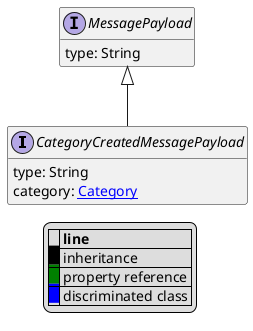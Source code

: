 @startuml

hide empty fields
hide empty methods
legend
|= |= line |
|<back:black>   </back>| inheritance |
|<back:green>   </back>| property reference |
|<back:blue>   </back>| discriminated class |
endlegend
interface CategoryCreatedMessagePayload [[CategoryCreatedMessagePayload.svg]] extends MessagePayload {
    type: String
    category: [[Category.svg Category]]
}
interface MessagePayload [[MessagePayload.svg]]  {
    type: String
}





@enduml
